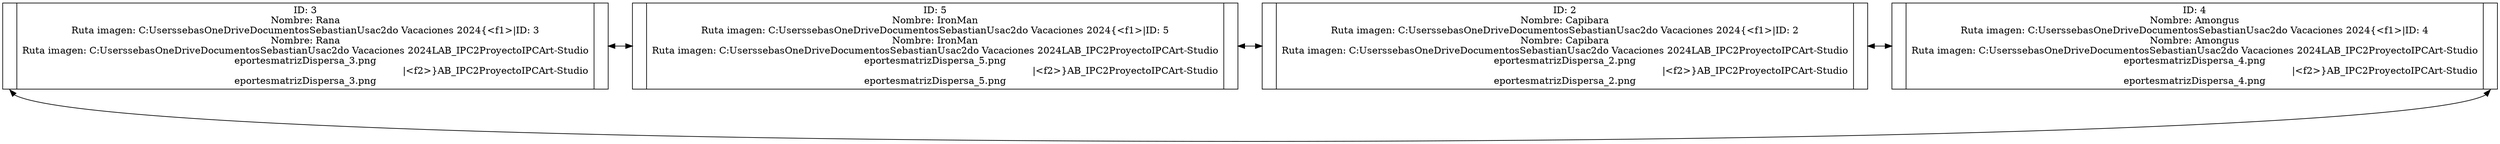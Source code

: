 digraph G {
    rankdir=LR;
    node[shape=record, height=.1]
    nodo0[label="{<f1>|ID: 3\nNombre: Rana\nRuta imagen: C:\Users\sebas\OneDrive\Documentos\Sebastian\Usac\2do Vacaciones 2024\LAB_IPC2\Proyecto\IPCArt-Studio\reportes\matrizDispersa_3.png\n|<f2>}"];
nodo1[label="{<f1>|ID: 5\nNombre: IronMan\nRuta imagen: C:\Users\sebas\OneDrive\Documentos\Sebastian\Usac\2do Vacaciones 2024\LAB_IPC2\Proyecto\IPCArt-Studio\reportes\matrizDispersa_5.png\n|<f2>}"];
nodo2[label="{<f1>|ID: 2\nNombre: Capibara\nRuta imagen: C:\Users\sebas\OneDrive\Documentos\Sebastian\Usac\2do Vacaciones 2024\LAB_IPC2\Proyecto\IPCArt-Studio\reportes\matrizDispersa_2.png\n|<f2>}"];
nodo3[label="{<f1>|ID: 4\nNombre: Amongus\nRuta imagen: C:\Users\sebas\OneDrive\Documentos\Sebastian\Usac\2do Vacaciones 2024\LAB_IPC2\Proyecto\IPCArt-Studio\reportes\matrizDispersa_4.png\n|<f2>}"];
nodo0:f2 -> nodo1:f1[dir=both];
nodo1:f2 -> nodo2:f1[dir=both];
nodo2:f2 -> nodo3:f1[dir=both];
nodo0:f1 -> nodo3:f2 [dir=both constraint=false];
}
